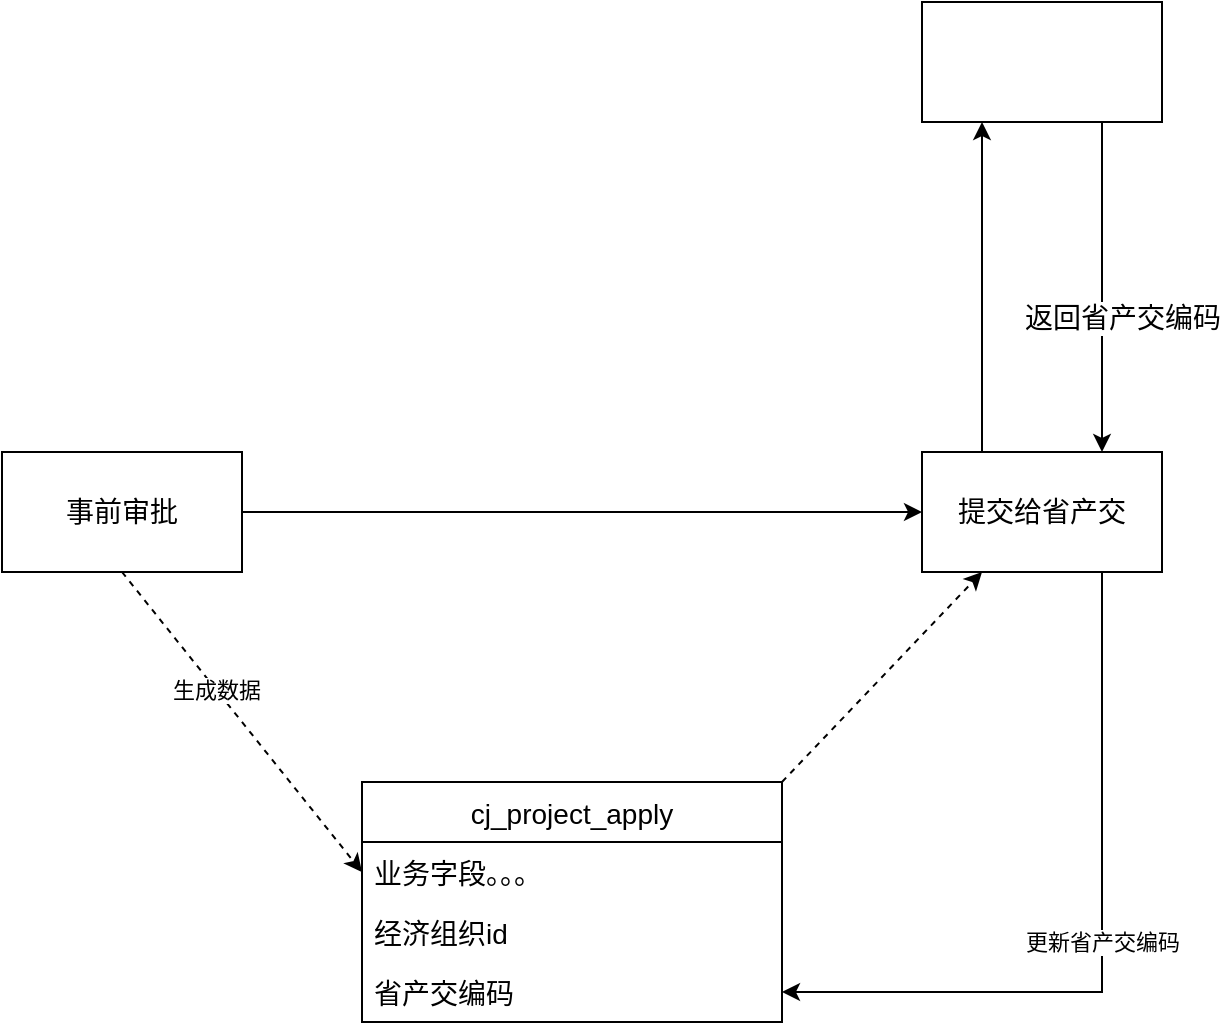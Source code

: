 <mxfile version="20.5.1" type="github">
  <diagram id="X07Baq81gWpiOjJxXAKM" name="第 1 页">
    <mxGraphModel dx="1822" dy="761" grid="1" gridSize="10" guides="1" tooltips="1" connect="1" arrows="1" fold="1" page="0" pageScale="1" pageWidth="827" pageHeight="1169" math="0" shadow="0">
      <root>
        <mxCell id="0" />
        <mxCell id="1" parent="0" />
        <mxCell id="7P25dvQ3lvKpP32Pxlyo-23" style="rounded=0;orthogonalLoop=1;jettySize=auto;html=1;exitX=0.5;exitY=1;exitDx=0;exitDy=0;entryX=0;entryY=0.5;entryDx=0;entryDy=0;dashed=1;" edge="1" parent="1" source="7P25dvQ3lvKpP32Pxlyo-1" target="7P25dvQ3lvKpP32Pxlyo-8">
          <mxGeometry relative="1" as="geometry" />
        </mxCell>
        <mxCell id="7P25dvQ3lvKpP32Pxlyo-24" value="生成数据" style="edgeLabel;html=1;align=center;verticalAlign=middle;resizable=0;points=[];" vertex="1" connectable="0" parent="7P25dvQ3lvKpP32Pxlyo-23">
          <mxGeometry x="-0.218" relative="1" as="geometry">
            <mxPoint as="offset" />
          </mxGeometry>
        </mxCell>
        <mxCell id="7P25dvQ3lvKpP32Pxlyo-25" style="edgeStyle=orthogonalEdgeStyle;rounded=0;orthogonalLoop=1;jettySize=auto;html=1;exitX=1;exitY=0.5;exitDx=0;exitDy=0;entryX=0;entryY=0.5;entryDx=0;entryDy=0;" edge="1" parent="1" source="7P25dvQ3lvKpP32Pxlyo-1" target="7P25dvQ3lvKpP32Pxlyo-5">
          <mxGeometry relative="1" as="geometry" />
        </mxCell>
        <mxCell id="7P25dvQ3lvKpP32Pxlyo-1" value="事前审批" style="rounded=0;whiteSpace=wrap;html=1;fontSize=14;" vertex="1" parent="1">
          <mxGeometry x="-70" y="295" width="120" height="60" as="geometry" />
        </mxCell>
        <mxCell id="7P25dvQ3lvKpP32Pxlyo-13" style="edgeStyle=orthogonalEdgeStyle;rounded=0;orthogonalLoop=1;jettySize=auto;html=1;exitX=0.75;exitY=1;exitDx=0;exitDy=0;entryX=0.75;entryY=0;entryDx=0;entryDy=0;fontSize=14;" edge="1" parent="1" source="7P25dvQ3lvKpP32Pxlyo-2" target="7P25dvQ3lvKpP32Pxlyo-5">
          <mxGeometry relative="1" as="geometry" />
        </mxCell>
        <mxCell id="7P25dvQ3lvKpP32Pxlyo-14" value="返回省产交编码" style="edgeLabel;html=1;align=center;verticalAlign=middle;resizable=0;points=[];fontSize=14;" vertex="1" connectable="0" parent="7P25dvQ3lvKpP32Pxlyo-13">
          <mxGeometry x="0.188" y="-4" relative="1" as="geometry">
            <mxPoint x="14" as="offset" />
          </mxGeometry>
        </mxCell>
        <mxCell id="7P25dvQ3lvKpP32Pxlyo-2" value="" style="rounded=0;whiteSpace=wrap;html=1;fontSize=14;" vertex="1" parent="1">
          <mxGeometry x="390" y="70" width="120" height="60" as="geometry" />
        </mxCell>
        <mxCell id="7P25dvQ3lvKpP32Pxlyo-12" style="edgeStyle=orthogonalEdgeStyle;rounded=0;orthogonalLoop=1;jettySize=auto;html=1;exitX=0.25;exitY=0;exitDx=0;exitDy=0;entryX=0.25;entryY=1;entryDx=0;entryDy=0;fontSize=14;" edge="1" parent="1" source="7P25dvQ3lvKpP32Pxlyo-5" target="7P25dvQ3lvKpP32Pxlyo-2">
          <mxGeometry relative="1" as="geometry" />
        </mxCell>
        <mxCell id="7P25dvQ3lvKpP32Pxlyo-18" value="更新省产交编码" style="edgeStyle=orthogonalEdgeStyle;rounded=0;orthogonalLoop=1;jettySize=auto;html=1;exitX=0.75;exitY=1;exitDx=0;exitDy=0;entryX=1;entryY=0.5;entryDx=0;entryDy=0;" edge="1" parent="1" source="7P25dvQ3lvKpP32Pxlyo-5" target="7P25dvQ3lvKpP32Pxlyo-10">
          <mxGeometry relative="1" as="geometry" />
        </mxCell>
        <mxCell id="7P25dvQ3lvKpP32Pxlyo-5" value="提交给省产交" style="rounded=0;whiteSpace=wrap;html=1;fontSize=14;" vertex="1" parent="1">
          <mxGeometry x="390" y="295" width="120" height="60" as="geometry" />
        </mxCell>
        <mxCell id="7P25dvQ3lvKpP32Pxlyo-26" style="edgeStyle=none;rounded=0;orthogonalLoop=1;jettySize=auto;html=1;exitX=1;exitY=0;exitDx=0;exitDy=0;entryX=0.25;entryY=1;entryDx=0;entryDy=0;dashed=1;" edge="1" parent="1" source="7P25dvQ3lvKpP32Pxlyo-7" target="7P25dvQ3lvKpP32Pxlyo-5">
          <mxGeometry relative="1" as="geometry" />
        </mxCell>
        <mxCell id="7P25dvQ3lvKpP32Pxlyo-7" value="cj_project_apply" style="swimlane;fontStyle=0;childLayout=stackLayout;horizontal=1;startSize=30;horizontalStack=0;resizeParent=1;resizeParentMax=0;resizeLast=0;collapsible=1;marginBottom=0;fontSize=14;" vertex="1" parent="1">
          <mxGeometry x="110" y="460" width="210" height="120" as="geometry" />
        </mxCell>
        <mxCell id="7P25dvQ3lvKpP32Pxlyo-8" value="业务字段。。。" style="text;strokeColor=none;fillColor=none;align=left;verticalAlign=middle;spacingLeft=4;spacingRight=4;overflow=hidden;points=[[0,0.5],[1,0.5]];portConstraint=eastwest;rotatable=0;fontSize=14;" vertex="1" parent="7P25dvQ3lvKpP32Pxlyo-7">
          <mxGeometry y="30" width="210" height="30" as="geometry" />
        </mxCell>
        <mxCell id="7P25dvQ3lvKpP32Pxlyo-9" value="经济组织id" style="text;strokeColor=none;fillColor=none;align=left;verticalAlign=middle;spacingLeft=4;spacingRight=4;overflow=hidden;points=[[0,0.5],[1,0.5]];portConstraint=eastwest;rotatable=0;fontSize=14;" vertex="1" parent="7P25dvQ3lvKpP32Pxlyo-7">
          <mxGeometry y="60" width="210" height="30" as="geometry" />
        </mxCell>
        <mxCell id="7P25dvQ3lvKpP32Pxlyo-10" value="省产交编码" style="text;strokeColor=none;fillColor=none;align=left;verticalAlign=middle;spacingLeft=4;spacingRight=4;overflow=hidden;points=[[0,0.5],[1,0.5]];portConstraint=eastwest;rotatable=0;fontSize=14;" vertex="1" parent="7P25dvQ3lvKpP32Pxlyo-7">
          <mxGeometry y="90" width="210" height="30" as="geometry" />
        </mxCell>
      </root>
    </mxGraphModel>
  </diagram>
</mxfile>
